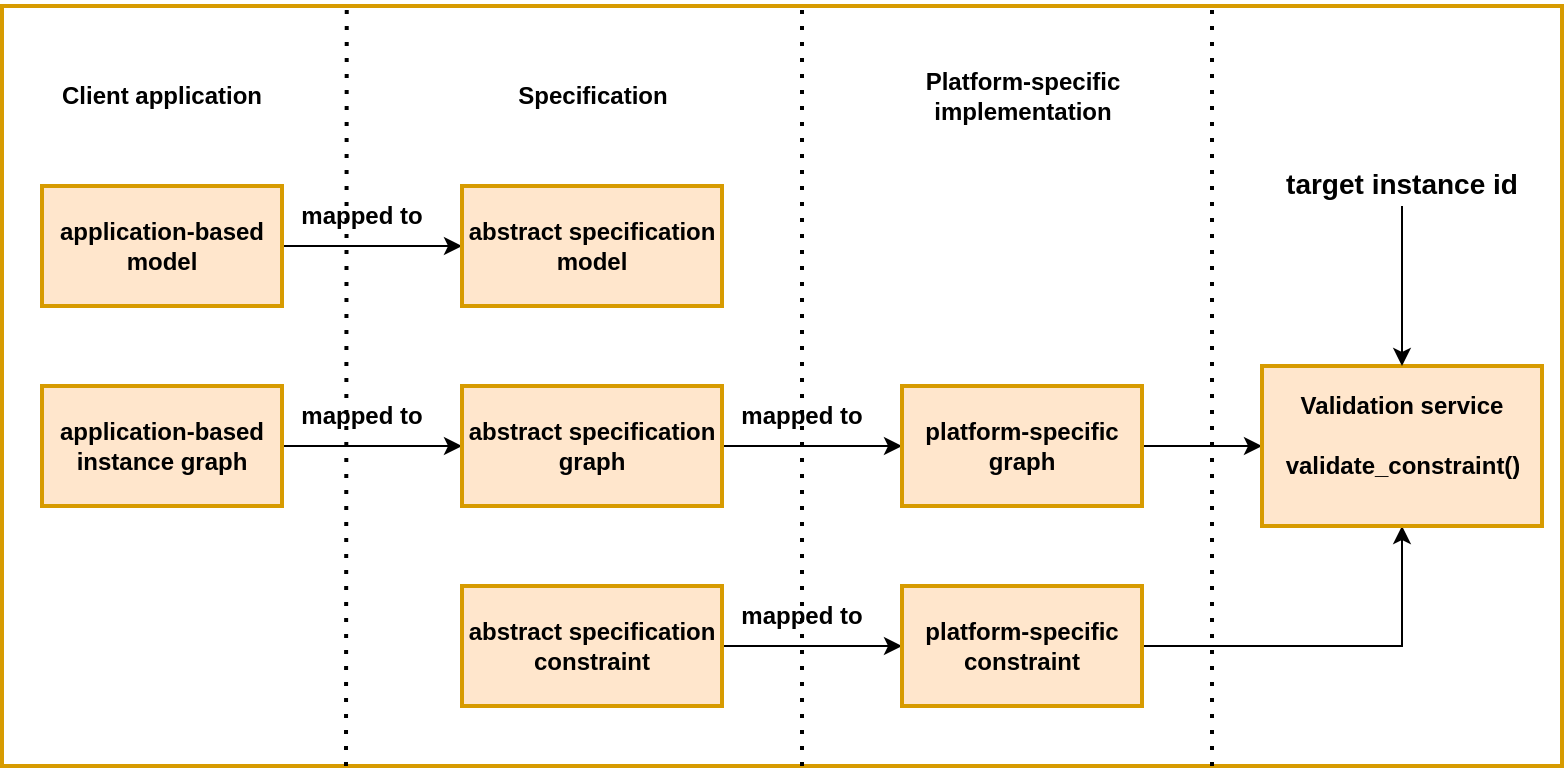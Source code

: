 <mxfile version="21.0.2" type="device"><diagram name="Page-1" id="ys-pwW75H1bJXRTO17jr"><mxGraphModel dx="1434" dy="834" grid="1" gridSize="10" guides="1" tooltips="1" connect="1" arrows="1" fold="1" page="1" pageScale="1" pageWidth="850" pageHeight="1100" math="0" shadow="0"><root><mxCell id="0"/><mxCell id="1" parent="0"/><mxCell id="QYnkzxRuBAvJau8rHrF_-30" value="" style="rounded=0;whiteSpace=wrap;html=1;strokeColor=#D79B00;strokeWidth=2;" vertex="1" parent="1"><mxGeometry x="10" y="70" width="780" height="380" as="geometry"/></mxCell><mxCell id="QYnkzxRuBAvJau8rHrF_-8" style="edgeStyle=orthogonalEdgeStyle;rounded=0;orthogonalLoop=1;jettySize=auto;html=1;exitX=1;exitY=0.5;exitDx=0;exitDy=0;entryX=0;entryY=0.5;entryDx=0;entryDy=0;" edge="1" parent="1" source="QYnkzxRuBAvJau8rHrF_-1" target="QYnkzxRuBAvJau8rHrF_-4"><mxGeometry relative="1" as="geometry"/></mxCell><mxCell id="QYnkzxRuBAvJau8rHrF_-1" value="&lt;b&gt;application-based model&lt;/b&gt;" style="rounded=0;whiteSpace=wrap;html=1;fillColor=#ffe6cc;strokeColor=#d79b00;strokeWidth=2;" vertex="1" parent="1"><mxGeometry x="30" y="160" width="120" height="60" as="geometry"/></mxCell><mxCell id="QYnkzxRuBAvJau8rHrF_-10" style="edgeStyle=orthogonalEdgeStyle;rounded=0;orthogonalLoop=1;jettySize=auto;html=1;exitX=1;exitY=0.5;exitDx=0;exitDy=0;entryX=0;entryY=0.5;entryDx=0;entryDy=0;" edge="1" parent="1" source="QYnkzxRuBAvJau8rHrF_-2" target="QYnkzxRuBAvJau8rHrF_-3"><mxGeometry relative="1" as="geometry"/></mxCell><mxCell id="QYnkzxRuBAvJau8rHrF_-2" value="&lt;b&gt;application-based instance graph&lt;/b&gt;" style="rounded=0;whiteSpace=wrap;html=1;fillColor=#ffe6cc;strokeColor=#d79b00;strokeWidth=2;" vertex="1" parent="1"><mxGeometry x="30" y="260" width="120" height="60" as="geometry"/></mxCell><mxCell id="QYnkzxRuBAvJau8rHrF_-11" style="edgeStyle=orthogonalEdgeStyle;rounded=0;orthogonalLoop=1;jettySize=auto;html=1;exitX=1;exitY=0.5;exitDx=0;exitDy=0;entryX=0;entryY=0.5;entryDx=0;entryDy=0;" edge="1" parent="1" source="QYnkzxRuBAvJau8rHrF_-3" target="QYnkzxRuBAvJau8rHrF_-6"><mxGeometry relative="1" as="geometry"/></mxCell><mxCell id="QYnkzxRuBAvJau8rHrF_-3" value="&lt;b&gt;abstract specification graph&lt;/b&gt;" style="rounded=0;whiteSpace=wrap;html=1;fillColor=#ffe6cc;strokeColor=#d79b00;strokeWidth=2;" vertex="1" parent="1"><mxGeometry x="240" y="260" width="130" height="60" as="geometry"/></mxCell><mxCell id="QYnkzxRuBAvJau8rHrF_-4" value="&lt;b&gt;abstract specification model&lt;/b&gt;" style="rounded=0;whiteSpace=wrap;html=1;fillColor=#ffe6cc;strokeColor=#d79b00;strokeWidth=2;" vertex="1" parent="1"><mxGeometry x="240" y="160" width="130" height="60" as="geometry"/></mxCell><mxCell id="QYnkzxRuBAvJau8rHrF_-12" style="edgeStyle=orthogonalEdgeStyle;rounded=0;orthogonalLoop=1;jettySize=auto;html=1;exitX=1;exitY=0.5;exitDx=0;exitDy=0;entryX=0;entryY=0.5;entryDx=0;entryDy=0;" edge="1" parent="1" source="QYnkzxRuBAvJau8rHrF_-5" target="QYnkzxRuBAvJau8rHrF_-7"><mxGeometry relative="1" as="geometry"/></mxCell><mxCell id="QYnkzxRuBAvJau8rHrF_-5" value="&lt;b&gt;abstract specification constraint&lt;/b&gt;" style="rounded=0;whiteSpace=wrap;html=1;fillColor=#ffe6cc;strokeColor=#d79b00;strokeWidth=2;" vertex="1" parent="1"><mxGeometry x="240" y="360" width="130" height="60" as="geometry"/></mxCell><mxCell id="QYnkzxRuBAvJau8rHrF_-20" style="edgeStyle=orthogonalEdgeStyle;rounded=0;orthogonalLoop=1;jettySize=auto;html=1;exitX=1;exitY=0.5;exitDx=0;exitDy=0;" edge="1" parent="1" source="QYnkzxRuBAvJau8rHrF_-6" target="QYnkzxRuBAvJau8rHrF_-17"><mxGeometry relative="1" as="geometry"/></mxCell><mxCell id="QYnkzxRuBAvJau8rHrF_-6" value="&lt;b&gt;platform-specific graph&lt;/b&gt;" style="rounded=0;whiteSpace=wrap;html=1;fillColor=#ffe6cc;strokeColor=#d79b00;strokeWidth=2;" vertex="1" parent="1"><mxGeometry x="460" y="260" width="120" height="60" as="geometry"/></mxCell><mxCell id="QYnkzxRuBAvJau8rHrF_-22" style="edgeStyle=orthogonalEdgeStyle;rounded=0;orthogonalLoop=1;jettySize=auto;html=1;exitX=1;exitY=0.5;exitDx=0;exitDy=0;entryX=0.5;entryY=1;entryDx=0;entryDy=0;" edge="1" parent="1" source="QYnkzxRuBAvJau8rHrF_-7" target="QYnkzxRuBAvJau8rHrF_-17"><mxGeometry relative="1" as="geometry"/></mxCell><mxCell id="QYnkzxRuBAvJau8rHrF_-7" value="&lt;b&gt;platform-specific constraint&lt;/b&gt;" style="rounded=0;whiteSpace=wrap;html=1;fillColor=#ffe6cc;strokeColor=#d79b00;strokeWidth=2;" vertex="1" parent="1"><mxGeometry x="460" y="360" width="120" height="60" as="geometry"/></mxCell><mxCell id="QYnkzxRuBAvJau8rHrF_-13" value="&lt;b&gt;mapped to&lt;/b&gt;" style="text;html=1;strokeColor=none;fillColor=none;align=center;verticalAlign=middle;whiteSpace=wrap;rounded=0;" vertex="1" parent="1"><mxGeometry x="150" y="160" width="80" height="30" as="geometry"/></mxCell><mxCell id="QYnkzxRuBAvJau8rHrF_-14" value="&lt;b&gt;mapped to&lt;/b&gt;" style="text;html=1;strokeColor=none;fillColor=none;align=center;verticalAlign=middle;whiteSpace=wrap;rounded=0;" vertex="1" parent="1"><mxGeometry x="150" y="260" width="80" height="30" as="geometry"/></mxCell><mxCell id="QYnkzxRuBAvJau8rHrF_-15" value="&lt;b&gt;mapped to&lt;/b&gt;" style="text;html=1;strokeColor=none;fillColor=none;align=center;verticalAlign=middle;whiteSpace=wrap;rounded=0;" vertex="1" parent="1"><mxGeometry x="370" y="260" width="80" height="30" as="geometry"/></mxCell><mxCell id="QYnkzxRuBAvJau8rHrF_-16" value="&lt;b&gt;mapped to&lt;/b&gt;" style="text;html=1;strokeColor=none;fillColor=none;align=center;verticalAlign=middle;whiteSpace=wrap;rounded=0;" vertex="1" parent="1"><mxGeometry x="370" y="360" width="80" height="30" as="geometry"/></mxCell><mxCell id="QYnkzxRuBAvJau8rHrF_-17" value="" style="rounded=0;whiteSpace=wrap;html=1;fillColor=#ffe6cc;strokeColor=#d79b00;strokeWidth=2;" vertex="1" parent="1"><mxGeometry x="640" y="250" width="140" height="80" as="geometry"/></mxCell><mxCell id="QYnkzxRuBAvJau8rHrF_-18" value="Validation service" style="text;html=1;strokeColor=none;fillColor=none;align=center;verticalAlign=middle;whiteSpace=wrap;rounded=0;fontStyle=1" vertex="1" parent="1"><mxGeometry x="655" y="255" width="110" height="30" as="geometry"/></mxCell><mxCell id="QYnkzxRuBAvJau8rHrF_-19" value="&lt;b&gt;validate_constraint()&lt;/b&gt;" style="text;html=1;strokeColor=none;fillColor=none;align=center;verticalAlign=middle;whiteSpace=wrap;rounded=0;" vertex="1" parent="1"><mxGeometry x="647.5" y="285" width="125" height="30" as="geometry"/></mxCell><mxCell id="QYnkzxRuBAvJau8rHrF_-25" style="edgeStyle=orthogonalEdgeStyle;rounded=0;orthogonalLoop=1;jettySize=auto;html=1;exitX=0.5;exitY=1;exitDx=0;exitDy=0;entryX=0.5;entryY=0;entryDx=0;entryDy=0;" edge="1" parent="1" source="QYnkzxRuBAvJau8rHrF_-24" target="QYnkzxRuBAvJau8rHrF_-17"><mxGeometry relative="1" as="geometry"/></mxCell><mxCell id="QYnkzxRuBAvJau8rHrF_-24" value="&lt;span style=&quot;font-size: 14px;&quot;&gt;&lt;b&gt;&lt;font color=&quot;#000000&quot;&gt;target instance id&lt;/font&gt;&lt;/b&gt;&lt;/span&gt;" style="text;html=1;strokeColor=none;fillColor=none;align=center;verticalAlign=bottom;whiteSpace=wrap;rounded=0;fontSize=14;fontColor=#D79B00;" vertex="1" parent="1"><mxGeometry x="635" y="140" width="150" height="30" as="geometry"/></mxCell><mxCell id="QYnkzxRuBAvJau8rHrF_-26" value="&lt;b&gt;Client application&lt;/b&gt;" style="text;html=1;strokeColor=none;fillColor=none;align=center;verticalAlign=middle;whiteSpace=wrap;rounded=0;" vertex="1" parent="1"><mxGeometry x="30" y="100" width="120" height="30" as="geometry"/></mxCell><mxCell id="QYnkzxRuBAvJau8rHrF_-27" value="&lt;b&gt;Specification&lt;/b&gt;" style="text;html=1;strokeColor=none;fillColor=none;align=center;verticalAlign=middle;whiteSpace=wrap;rounded=0;" vertex="1" parent="1"><mxGeometry x="252.5" y="100" width="105" height="30" as="geometry"/></mxCell><mxCell id="QYnkzxRuBAvJau8rHrF_-28" value="&lt;b&gt;Platform-specific implementation&lt;/b&gt;" style="text;html=1;strokeColor=none;fillColor=none;align=center;verticalAlign=middle;whiteSpace=wrap;rounded=0;" vertex="1" parent="1"><mxGeometry x="467.5" y="100" width="105" height="30" as="geometry"/></mxCell><mxCell id="QYnkzxRuBAvJau8rHrF_-31" value="" style="endArrow=none;dashed=1;html=1;dashPattern=1 3;strokeWidth=2;rounded=0;entryX=0.221;entryY=-0.003;entryDx=0;entryDy=0;entryPerimeter=0;" edge="1" parent="1" target="QYnkzxRuBAvJau8rHrF_-30"><mxGeometry width="50" height="50" relative="1" as="geometry"><mxPoint x="182" y="450" as="sourcePoint"/><mxPoint x="450" y="320" as="targetPoint"/></mxGeometry></mxCell><mxCell id="QYnkzxRuBAvJau8rHrF_-32" value="" style="endArrow=none;dashed=1;html=1;dashPattern=1 3;strokeWidth=2;rounded=0;entryX=0.221;entryY=-0.003;entryDx=0;entryDy=0;entryPerimeter=0;" edge="1" parent="1"><mxGeometry width="50" height="50" relative="1" as="geometry"><mxPoint x="410" y="450" as="sourcePoint"/><mxPoint x="410" y="69" as="targetPoint"/></mxGeometry></mxCell><mxCell id="QYnkzxRuBAvJau8rHrF_-33" value="" style="endArrow=none;dashed=1;html=1;dashPattern=1 3;strokeWidth=2;rounded=0;entryX=0.221;entryY=-0.003;entryDx=0;entryDy=0;entryPerimeter=0;" edge="1" parent="1"><mxGeometry width="50" height="50" relative="1" as="geometry"><mxPoint x="615" y="450" as="sourcePoint"/><mxPoint x="615" y="69" as="targetPoint"/></mxGeometry></mxCell></root></mxGraphModel></diagram></mxfile>